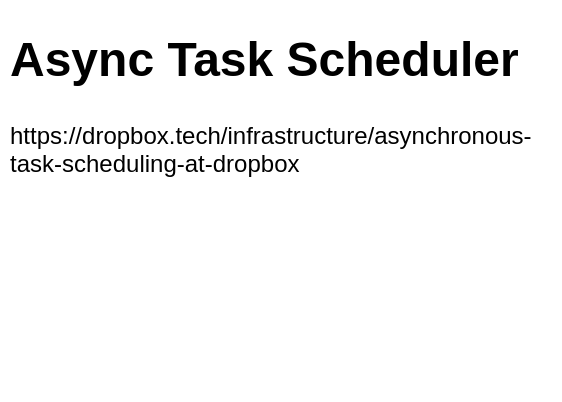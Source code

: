 <mxfile version="14.9.6" type="device"><diagram id="Zjx-eOGL4LFfwWH96wCy" name="Page-1"><mxGraphModel dx="1106" dy="820" grid="1" gridSize="10" guides="1" tooltips="1" connect="1" arrows="1" fold="1" page="1" pageScale="1" pageWidth="850" pageHeight="1100" math="0" shadow="0"><root><mxCell id="0"/><mxCell id="1" parent="0"/><mxCell id="orZUixRt7NYXVKvfms00-1" value="&lt;h1&gt;Async Task Scheduler&lt;/h1&gt;&lt;p&gt;https://dropbox.tech/infrastructure/asynchronous-task-scheduling-at-dropbox&lt;/p&gt;" style="text;html=1;strokeColor=none;fillColor=none;spacing=5;spacingTop=-20;whiteSpace=wrap;overflow=hidden;rounded=0;" vertex="1" parent="1"><mxGeometry x="10" y="20" width="280" height="190" as="geometry"/></mxCell></root></mxGraphModel></diagram></mxfile>